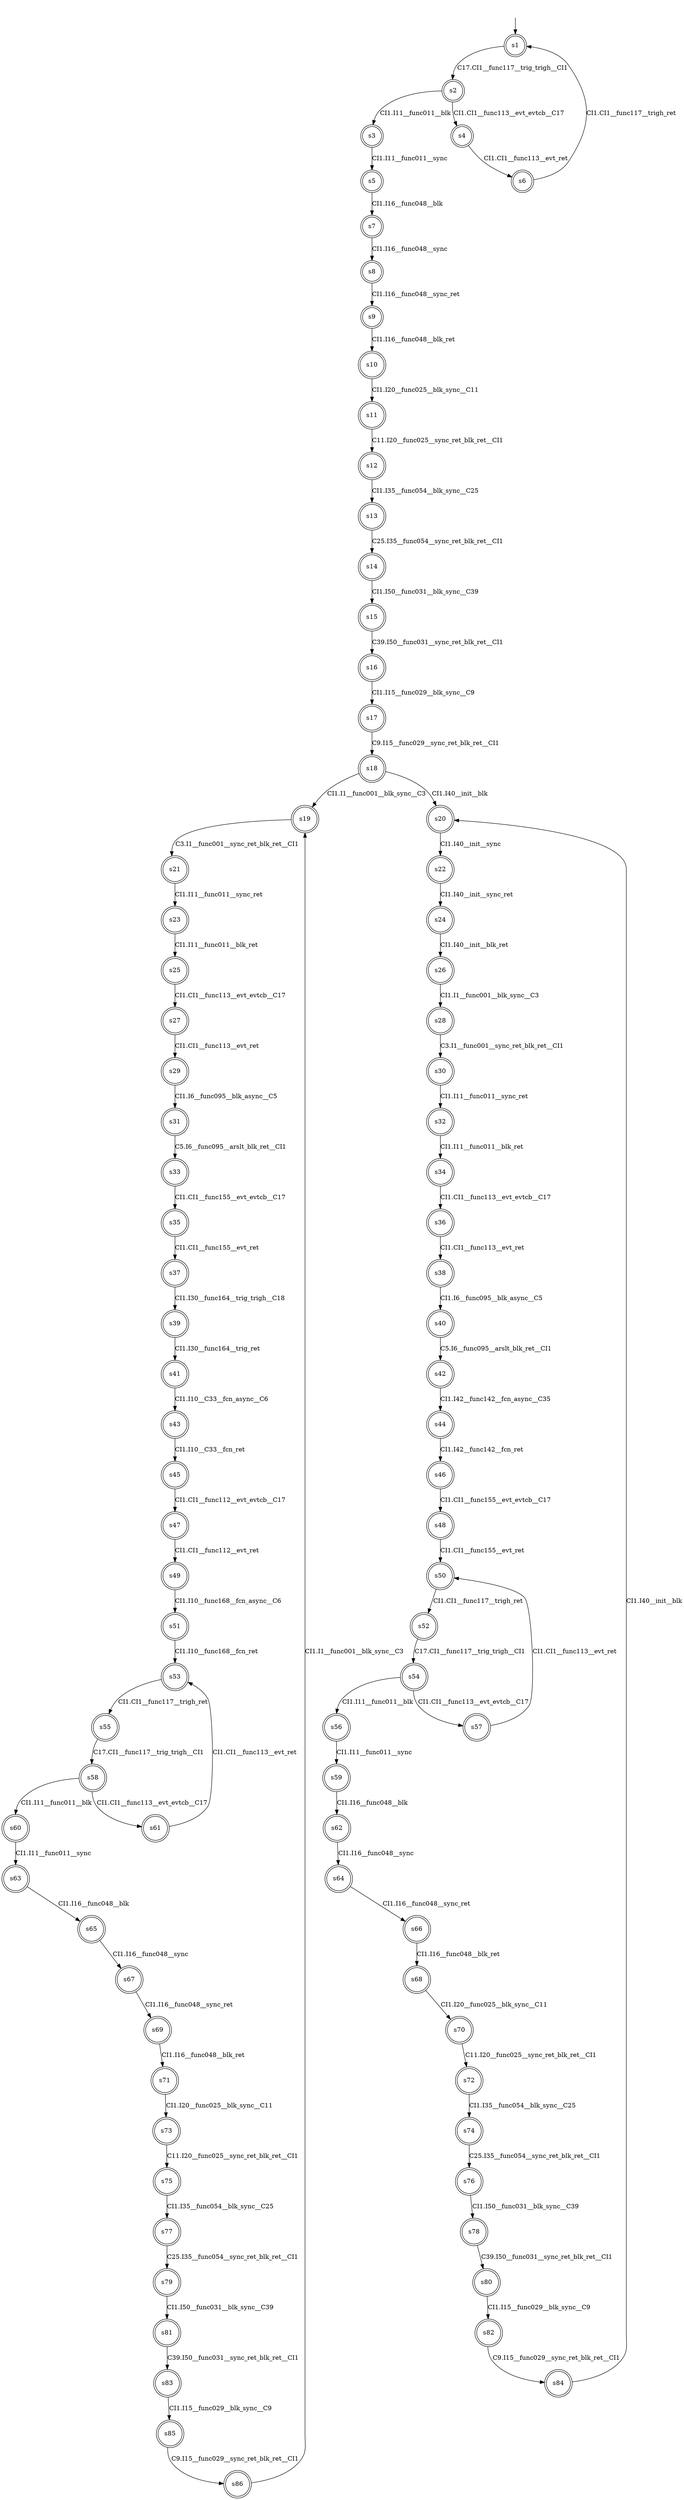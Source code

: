 digraph automaton {
	1 [label=<s1> shape="doublecircle"];
	2 [label=<s2> shape="doublecircle"];
	3 [label=<s3> shape="doublecircle"];
	4 [label=<s4> shape="doublecircle"];
	5 [label=<s5> shape="doublecircle"];
	6 [label=<s6> shape="doublecircle"];
	7 [label=<s7> shape="doublecircle"];
	8 [label=<s8> shape="doublecircle"];
	9 [label=<s9> shape="doublecircle"];
	10 [label=<s10> shape="doublecircle"];
	11 [label=<s11> shape="doublecircle"];
	12 [label=<s12> shape="doublecircle"];
	13 [label=<s13> shape="doublecircle"];
	14 [label=<s14> shape="doublecircle"];
	15 [label=<s15> shape="doublecircle"];
	16 [label=<s16> shape="doublecircle"];
	17 [label=<s17> shape="doublecircle"];
	18 [label=<s18> shape="doublecircle"];
	19 [label=<s19> shape="doublecircle"];
	20 [label=<s20> shape="doublecircle"];
	21 [label=<s21> shape="doublecircle"];
	22 [label=<s22> shape="doublecircle"];
	23 [label=<s23> shape="doublecircle"];
	24 [label=<s24> shape="doublecircle"];
	25 [label=<s25> shape="doublecircle"];
	26 [label=<s26> shape="doublecircle"];
	27 [label=<s27> shape="doublecircle"];
	28 [label=<s28> shape="doublecircle"];
	29 [label=<s29> shape="doublecircle"];
	30 [label=<s30> shape="doublecircle"];
	31 [label=<s31> shape="doublecircle"];
	32 [label=<s32> shape="doublecircle"];
	33 [label=<s33> shape="doublecircle"];
	34 [label=<s34> shape="doublecircle"];
	35 [label=<s35> shape="doublecircle"];
	36 [label=<s36> shape="doublecircle"];
	37 [label=<s37> shape="doublecircle"];
	38 [label=<s38> shape="doublecircle"];
	39 [label=<s39> shape="doublecircle"];
	40 [label=<s40> shape="doublecircle"];
	41 [label=<s41> shape="doublecircle"];
	42 [label=<s42> shape="doublecircle"];
	43 [label=<s43> shape="doublecircle"];
	44 [label=<s44> shape="doublecircle"];
	45 [label=<s45> shape="doublecircle"];
	46 [label=<s46> shape="doublecircle"];
	47 [label=<s47> shape="doublecircle"];
	48 [label=<s48> shape="doublecircle"];
	49 [label=<s49> shape="doublecircle"];
	50 [label=<s50> shape="doublecircle"];
	51 [label=<s51> shape="doublecircle"];
	52 [label=<s52> shape="doublecircle"];
	53 [label=<s53> shape="doublecircle"];
	54 [label=<s54> shape="doublecircle"];
	55 [label=<s55> shape="doublecircle"];
	56 [label=<s56> shape="doublecircle"];
	57 [label=<s57> shape="doublecircle"];
	58 [label=<s58> shape="doublecircle"];
	59 [label=<s59> shape="doublecircle"];
	60 [label=<s60> shape="doublecircle"];
	61 [label=<s61> shape="doublecircle"];
	62 [label=<s62> shape="doublecircle"];
	63 [label=<s63> shape="doublecircle"];
	64 [label=<s64> shape="doublecircle"];
	65 [label=<s65> shape="doublecircle"];
	66 [label=<s66> shape="doublecircle"];
	67 [label=<s67> shape="doublecircle"];
	68 [label=<s68> shape="doublecircle"];
	69 [label=<s69> shape="doublecircle"];
	70 [label=<s70> shape="doublecircle"];
	71 [label=<s71> shape="doublecircle"];
	72 [label=<s72> shape="doublecircle"];
	73 [label=<s73> shape="doublecircle"];
	74 [label=<s74> shape="doublecircle"];
	75 [label=<s75> shape="doublecircle"];
	76 [label=<s76> shape="doublecircle"];
	77 [label=<s77> shape="doublecircle"];
	78 [label=<s78> shape="doublecircle"];
	79 [label=<s79> shape="doublecircle"];
	80 [label=<s80> shape="doublecircle"];
	81 [label=<s81> shape="doublecircle"];
	82 [label=<s82> shape="doublecircle"];
	83 [label=<s83> shape="doublecircle"];
	84 [label=<s84> shape="doublecircle"];
	85 [label=<s85> shape="doublecircle"];
	86 [label=<s86> shape="doublecircle"];
	__init1 [label=<> shape="none"];
	__init1 -> 1;
	1 -> 2 [label=<C17.CI1__func117__trig_trigh__CI1> id="1-0-2"];
	2 -> 3 [label=<CI1.I11__func011__blk> id="2-0-3"];
	2 -> 4 [label=<CI1.CI1__func113__evt_evtcb__C17> id="2-1-4"];
	3 -> 5 [label=<CI1.I11__func011__sync> id="3-0-5"];
	4 -> 6 [label=<CI1.CI1__func113__evt_ret> id="4-0-6"];
	5 -> 7 [label=<CI1.I16__func048__blk> id="5-0-7"];
	6 -> 1 [label=<CI1.CI1__func117__trigh_ret> id="6-0-1"];
	7 -> 8 [label=<CI1.I16__func048__sync> id="7-0-8"];
	8 -> 9 [label=<CI1.I16__func048__sync_ret> id="8-0-9"];
	9 -> 10 [label=<CI1.I16__func048__blk_ret> id="9-0-10"];
	10 -> 11 [label=<CI1.I20__func025__blk_sync__C11> id="10-0-11"];
	11 -> 12 [label=<C11.I20__func025__sync_ret_blk_ret__CI1> id="11-0-12"];
	12 -> 13 [label=<CI1.I35__func054__blk_sync__C25> id="12-0-13"];
	13 -> 14 [label=<C25.I35__func054__sync_ret_blk_ret__CI1> id="13-0-14"];
	14 -> 15 [label=<CI1.I50__func031__blk_sync__C39> id="14-0-15"];
	15 -> 16 [label=<C39.I50__func031__sync_ret_blk_ret__CI1> id="15-0-16"];
	16 -> 17 [label=<CI1.I15__func029__blk_sync__C9> id="16-0-17"];
	17 -> 18 [label=<C9.I15__func029__sync_ret_blk_ret__CI1> id="17-0-18"];
	18 -> 19 [label=<CI1.I1__func001__blk_sync__C3> id="18-0-19"];
	18 -> 20 [label=<CI1.I40__init__blk> id="18-1-20"];
	19 -> 21 [label=<C3.I1__func001__sync_ret_blk_ret__CI1> id="19-0-21"];
	20 -> 22 [label=<CI1.I40__init__sync> id="20-0-22"];
	21 -> 23 [label=<CI1.I11__func011__sync_ret> id="21-0-23"];
	22 -> 24 [label=<CI1.I40__init__sync_ret> id="22-0-24"];
	23 -> 25 [label=<CI1.I11__func011__blk_ret> id="23-0-25"];
	24 -> 26 [label=<CI1.I40__init__blk_ret> id="24-0-26"];
	25 -> 27 [label=<CI1.CI1__func113__evt_evtcb__C17> id="25-0-27"];
	26 -> 28 [label=<CI1.I1__func001__blk_sync__C3> id="26-0-28"];
	27 -> 29 [label=<CI1.CI1__func113__evt_ret> id="27-0-29"];
	28 -> 30 [label=<C3.I1__func001__sync_ret_blk_ret__CI1> id="28-0-30"];
	29 -> 31 [label=<CI1.I6__func095__blk_async__C5> id="29-0-31"];
	30 -> 32 [label=<CI1.I11__func011__sync_ret> id="30-0-32"];
	31 -> 33 [label=<C5.I6__func095__arslt_blk_ret__CI1> id="31-0-33"];
	32 -> 34 [label=<CI1.I11__func011__blk_ret> id="32-0-34"];
	33 -> 35 [label=<CI1.CI1__func155__evt_evtcb__C17> id="33-0-35"];
	34 -> 36 [label=<CI1.CI1__func113__evt_evtcb__C17> id="34-0-36"];
	35 -> 37 [label=<CI1.CI1__func155__evt_ret> id="35-0-37"];
	36 -> 38 [label=<CI1.CI1__func113__evt_ret> id="36-0-38"];
	37 -> 39 [label=<CI1.I30__func164__trig_trigh__C18> id="37-0-39"];
	38 -> 40 [label=<CI1.I6__func095__blk_async__C5> id="38-0-40"];
	39 -> 41 [label=<CI1.I30__func164__trig_ret> id="39-0-41"];
	40 -> 42 [label=<C5.I6__func095__arslt_blk_ret__CI1> id="40-0-42"];
	41 -> 43 [label=<CI1.I10__C33__fcn_async__C6> id="41-0-43"];
	42 -> 44 [label=<CI1.I42__func142__fcn_async__C35> id="42-0-44"];
	43 -> 45 [label=<CI1.I10__C33__fcn_ret> id="43-0-45"];
	44 -> 46 [label=<CI1.I42__func142__fcn_ret> id="44-0-46"];
	45 -> 47 [label=<CI1.CI1__func112__evt_evtcb__C17> id="45-0-47"];
	46 -> 48 [label=<CI1.CI1__func155__evt_evtcb__C17> id="46-0-48"];
	47 -> 49 [label=<CI1.CI1__func112__evt_ret> id="47-0-49"];
	48 -> 50 [label=<CI1.CI1__func155__evt_ret> id="48-0-50"];
	49 -> 51 [label=<CI1.I10__func168__fcn_async__C6> id="49-0-51"];
	50 -> 52 [label=<CI1.CI1__func117__trigh_ret> id="50-0-52"];
	51 -> 53 [label=<CI1.I10__func168__fcn_ret> id="51-0-53"];
	52 -> 54 [label=<C17.CI1__func117__trig_trigh__CI1> id="52-0-54"];
	53 -> 55 [label=<CI1.CI1__func117__trigh_ret> id="53-0-55"];
	54 -> 56 [label=<CI1.I11__func011__blk> id="54-0-56"];
	54 -> 57 [label=<CI1.CI1__func113__evt_evtcb__C17> id="54-1-57"];
	55 -> 58 [label=<C17.CI1__func117__trig_trigh__CI1> id="55-0-58"];
	56 -> 59 [label=<CI1.I11__func011__sync> id="56-0-59"];
	57 -> 50 [label=<CI1.CI1__func113__evt_ret> id="57-0-50"];
	58 -> 60 [label=<CI1.I11__func011__blk> id="58-0-60"];
	58 -> 61 [label=<CI1.CI1__func113__evt_evtcb__C17> id="58-1-61"];
	59 -> 62 [label=<CI1.I16__func048__blk> id="59-0-62"];
	60 -> 63 [label=<CI1.I11__func011__sync> id="60-0-63"];
	61 -> 53 [label=<CI1.CI1__func113__evt_ret> id="61-0-53"];
	62 -> 64 [label=<CI1.I16__func048__sync> id="62-0-64"];
	63 -> 65 [label=<CI1.I16__func048__blk> id="63-0-65"];
	64 -> 66 [label=<CI1.I16__func048__sync_ret> id="64-0-66"];
	65 -> 67 [label=<CI1.I16__func048__sync> id="65-0-67"];
	66 -> 68 [label=<CI1.I16__func048__blk_ret> id="66-0-68"];
	67 -> 69 [label=<CI1.I16__func048__sync_ret> id="67-0-69"];
	68 -> 70 [label=<CI1.I20__func025__blk_sync__C11> id="68-0-70"];
	69 -> 71 [label=<CI1.I16__func048__blk_ret> id="69-0-71"];
	70 -> 72 [label=<C11.I20__func025__sync_ret_blk_ret__CI1> id="70-0-72"];
	71 -> 73 [label=<CI1.I20__func025__blk_sync__C11> id="71-0-73"];
	72 -> 74 [label=<CI1.I35__func054__blk_sync__C25> id="72-0-74"];
	73 -> 75 [label=<C11.I20__func025__sync_ret_blk_ret__CI1> id="73-0-75"];
	74 -> 76 [label=<C25.I35__func054__sync_ret_blk_ret__CI1> id="74-0-76"];
	75 -> 77 [label=<CI1.I35__func054__blk_sync__C25> id="75-0-77"];
	76 -> 78 [label=<CI1.I50__func031__blk_sync__C39> id="76-0-78"];
	77 -> 79 [label=<C25.I35__func054__sync_ret_blk_ret__CI1> id="77-0-79"];
	78 -> 80 [label=<C39.I50__func031__sync_ret_blk_ret__CI1> id="78-0-80"];
	79 -> 81 [label=<CI1.I50__func031__blk_sync__C39> id="79-0-81"];
	80 -> 82 [label=<CI1.I15__func029__blk_sync__C9> id="80-0-82"];
	81 -> 83 [label=<C39.I50__func031__sync_ret_blk_ret__CI1> id="81-0-83"];
	82 -> 84 [label=<C9.I15__func029__sync_ret_blk_ret__CI1> id="82-0-84"];
	83 -> 85 [label=<CI1.I15__func029__blk_sync__C9> id="83-0-85"];
	84 -> 20 [label=<CI1.I40__init__blk> id="84-0-20"];
	85 -> 86 [label=<C9.I15__func029__sync_ret_blk_ret__CI1> id="85-0-86"];
	86 -> 19 [label=<CI1.I1__func001__blk_sync__C3> id="86-0-19"];
}

